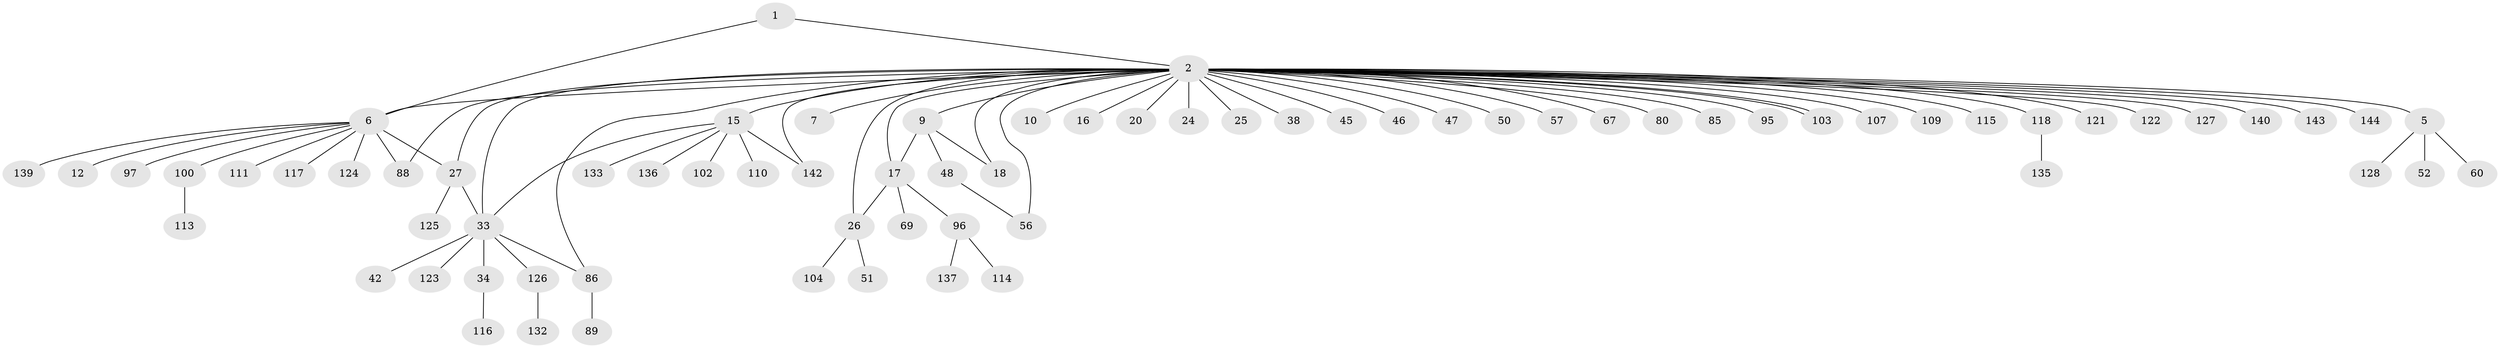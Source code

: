 // original degree distribution, {2: 0.15753424657534246, 27: 0.00684931506849315, 1: 0.5821917808219178, 16: 0.00684931506849315, 4: 0.04794520547945205, 13: 0.0136986301369863, 3: 0.1095890410958904, 5: 0.0410958904109589, 6: 0.0136986301369863, 7: 0.00684931506849315, 9: 0.00684931506849315, 10: 0.00684931506849315}
// Generated by graph-tools (version 1.1) at 2025/14/03/09/25 04:14:42]
// undirected, 73 vertices, 84 edges
graph export_dot {
graph [start="1"]
  node [color=gray90,style=filled];
  1;
  2 [super="+3+76+4+66+87+112+37+49+8+134+119+11+94+21"];
  5;
  6 [super="+59+74+81"];
  7 [super="+98"];
  9 [super="+70"];
  10;
  12;
  15 [super="+55+71+19+101"];
  16;
  17 [super="+23"];
  18 [super="+58"];
  20;
  24 [super="+77+39"];
  25 [super="+105"];
  26 [super="+31+63"];
  27 [super="+78+90"];
  33 [super="+35+93+138+99"];
  34 [super="+53"];
  38;
  42;
  45;
  46;
  47;
  48;
  50;
  51;
  52;
  56;
  57;
  60 [super="+91"];
  67;
  69;
  80;
  85;
  86 [super="+141"];
  88;
  89;
  95;
  96;
  97;
  100 [super="+129"];
  102;
  103;
  104;
  107;
  109;
  110;
  111;
  113;
  114;
  115 [super="+145"];
  116;
  117;
  118;
  121;
  122;
  123;
  124;
  125;
  126;
  127;
  128;
  132;
  133;
  135;
  136;
  137;
  139;
  140;
  142;
  143;
  144;
  1 -- 2;
  1 -- 6;
  2 -- 6 [weight=4];
  2 -- 7 [weight=2];
  2 -- 9;
  2 -- 17;
  2 -- 24;
  2 -- 26 [weight=2];
  2 -- 57;
  2 -- 86;
  2 -- 103;
  2 -- 103;
  2 -- 33 [weight=2];
  2 -- 5;
  2 -- 10;
  2 -- 142;
  2 -- 16;
  2 -- 20;
  2 -- 27;
  2 -- 107;
  2 -- 45;
  2 -- 47;
  2 -- 118;
  2 -- 121;
  2 -- 15 [weight=3];
  2 -- 115 [weight=2];
  2 -- 18;
  2 -- 95;
  2 -- 67;
  2 -- 38;
  2 -- 109;
  2 -- 144;
  2 -- 88;
  2 -- 122;
  2 -- 127;
  2 -- 80;
  2 -- 85;
  2 -- 46;
  2 -- 50;
  2 -- 56;
  2 -- 25;
  2 -- 140;
  2 -- 143;
  5 -- 52;
  5 -- 60;
  5 -- 128;
  6 -- 12;
  6 -- 97;
  6 -- 100;
  6 -- 111;
  6 -- 117;
  6 -- 88;
  6 -- 139;
  6 -- 124;
  6 -- 27;
  9 -- 18;
  9 -- 48;
  9 -- 17;
  15 -- 102;
  15 -- 110 [weight=2];
  15 -- 133;
  15 -- 136;
  15 -- 142;
  15 -- 33;
  17 -- 96;
  17 -- 26;
  17 -- 69;
  26 -- 104;
  26 -- 51;
  27 -- 33;
  27 -- 125;
  33 -- 34 [weight=2];
  33 -- 42;
  33 -- 86;
  33 -- 126;
  33 -- 123;
  34 -- 116;
  48 -- 56;
  86 -- 89;
  96 -- 114;
  96 -- 137;
  100 -- 113;
  118 -- 135;
  126 -- 132;
}
